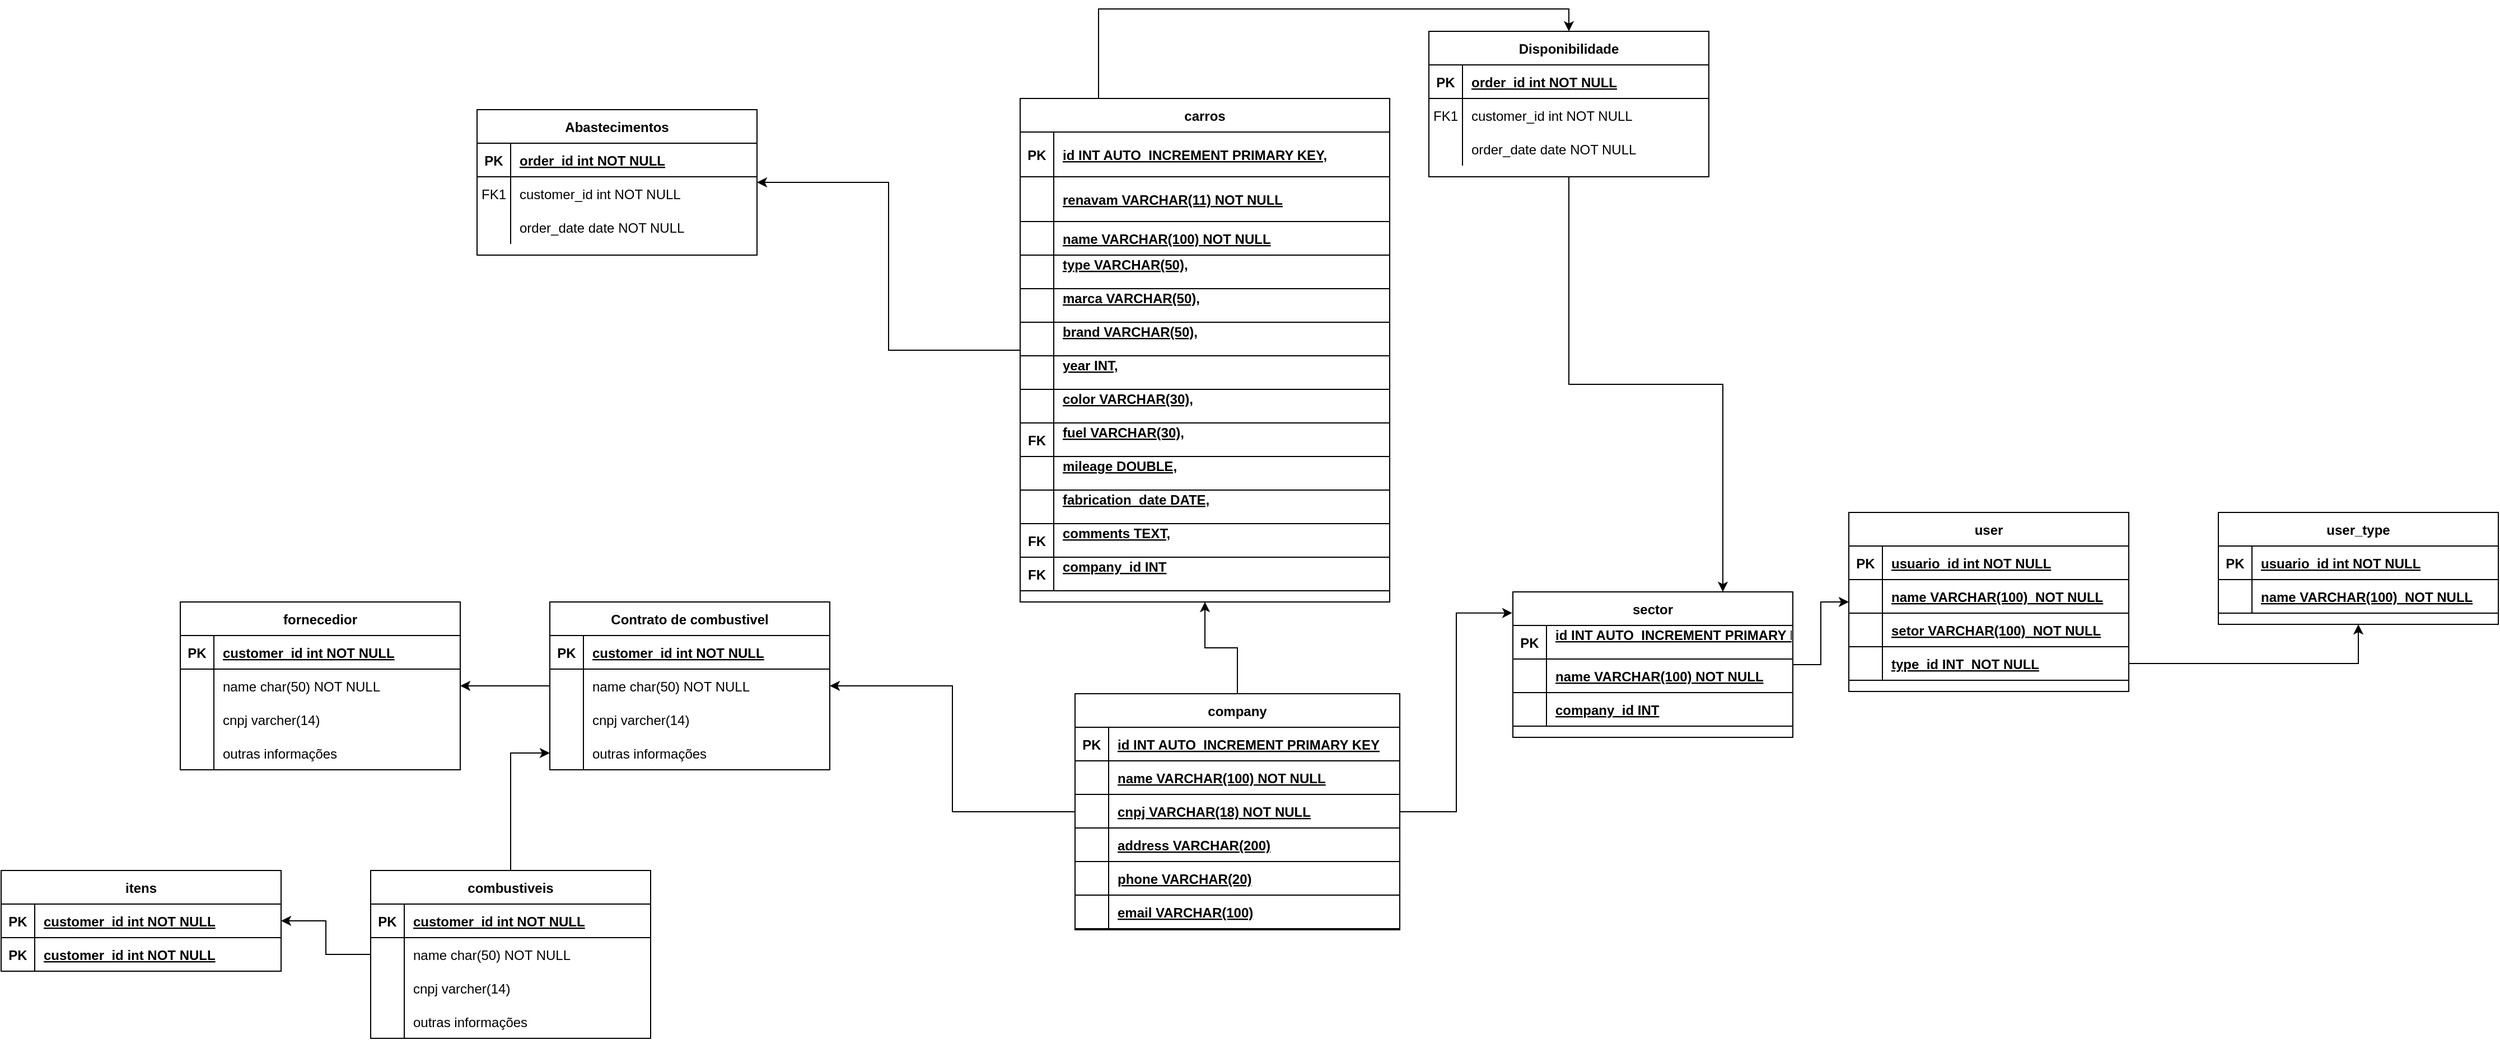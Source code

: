 <mxfile version="21.6.5" type="github">
  <diagram id="R2lEEEUBdFMjLlhIrx00" name="Page-1">
    <mxGraphModel dx="2303" dy="778" grid="1" gridSize="10" guides="1" tooltips="1" connect="1" arrows="1" fold="1" page="1" pageScale="1" pageWidth="850" pageHeight="1100" math="0" shadow="0" extFonts="Permanent Marker^https://fonts.googleapis.com/css?family=Permanent+Marker">
      <root>
        <mxCell id="0" />
        <mxCell id="1" parent="0" />
        <mxCell id="RzGr_x9XdoaApv86v492-11" value="" style="edgeStyle=orthogonalEdgeStyle;rounded=0;orthogonalLoop=1;jettySize=auto;html=1;" edge="1" parent="1" source="C-vyLk0tnHw3VtMMgP7b-2" target="RzGr_x9XdoaApv86v492-1">
          <mxGeometry relative="1" as="geometry" />
        </mxCell>
        <mxCell id="C-vyLk0tnHw3VtMMgP7b-2" value="sector" style="shape=table;startSize=30;container=1;collapsible=1;childLayout=tableLayout;fixedRows=1;rowLines=0;fontStyle=1;align=center;resizeLast=1;" parent="1" vertex="1">
          <mxGeometry x="500" y="551" width="250" height="130" as="geometry" />
        </mxCell>
        <mxCell id="C-vyLk0tnHw3VtMMgP7b-3" value="" style="shape=partialRectangle;collapsible=0;dropTarget=0;pointerEvents=0;fillColor=none;points=[[0,0.5],[1,0.5]];portConstraint=eastwest;top=0;left=0;right=0;bottom=1;" parent="C-vyLk0tnHw3VtMMgP7b-2" vertex="1">
          <mxGeometry y="30" width="250" height="30" as="geometry" />
        </mxCell>
        <mxCell id="C-vyLk0tnHw3VtMMgP7b-4" value="PK" style="shape=partialRectangle;overflow=hidden;connectable=0;fillColor=none;top=0;left=0;bottom=0;right=0;fontStyle=1;" parent="C-vyLk0tnHw3VtMMgP7b-3" vertex="1">
          <mxGeometry width="30" height="30" as="geometry">
            <mxRectangle width="30" height="30" as="alternateBounds" />
          </mxGeometry>
        </mxCell>
        <mxCell id="C-vyLk0tnHw3VtMMgP7b-5" value="id INT AUTO_INCREMENT PRIMARY KEY,&#xa;" style="shape=partialRectangle;overflow=hidden;connectable=0;fillColor=none;top=0;left=0;bottom=0;right=0;align=left;spacingLeft=6;fontStyle=5;" parent="C-vyLk0tnHw3VtMMgP7b-3" vertex="1">
          <mxGeometry x="30" width="220" height="30" as="geometry">
            <mxRectangle width="220" height="30" as="alternateBounds" />
          </mxGeometry>
        </mxCell>
        <mxCell id="RzGr_x9XdoaApv86v492-113" value="" style="shape=partialRectangle;collapsible=0;dropTarget=0;pointerEvents=0;fillColor=none;points=[[0,0.5],[1,0.5]];portConstraint=eastwest;top=0;left=0;right=0;bottom=1;" vertex="1" parent="C-vyLk0tnHw3VtMMgP7b-2">
          <mxGeometry y="60" width="250" height="30" as="geometry" />
        </mxCell>
        <mxCell id="RzGr_x9XdoaApv86v492-114" value="" style="shape=partialRectangle;overflow=hidden;connectable=0;fillColor=none;top=0;left=0;bottom=0;right=0;fontStyle=1;" vertex="1" parent="RzGr_x9XdoaApv86v492-113">
          <mxGeometry width="30" height="30" as="geometry">
            <mxRectangle width="30" height="30" as="alternateBounds" />
          </mxGeometry>
        </mxCell>
        <mxCell id="RzGr_x9XdoaApv86v492-115" value="name VARCHAR(100) NOT NULL" style="shape=partialRectangle;overflow=hidden;connectable=0;fillColor=none;top=0;left=0;bottom=0;right=0;align=left;spacingLeft=6;fontStyle=5;" vertex="1" parent="RzGr_x9XdoaApv86v492-113">
          <mxGeometry x="30" width="220" height="30" as="geometry">
            <mxRectangle width="220" height="30" as="alternateBounds" />
          </mxGeometry>
        </mxCell>
        <mxCell id="RzGr_x9XdoaApv86v492-116" value="" style="shape=partialRectangle;collapsible=0;dropTarget=0;pointerEvents=0;fillColor=none;points=[[0,0.5],[1,0.5]];portConstraint=eastwest;top=0;left=0;right=0;bottom=1;" vertex="1" parent="C-vyLk0tnHw3VtMMgP7b-2">
          <mxGeometry y="90" width="250" height="30" as="geometry" />
        </mxCell>
        <mxCell id="RzGr_x9XdoaApv86v492-117" value="" style="shape=partialRectangle;overflow=hidden;connectable=0;fillColor=none;top=0;left=0;bottom=0;right=0;fontStyle=1;" vertex="1" parent="RzGr_x9XdoaApv86v492-116">
          <mxGeometry width="30" height="30" as="geometry">
            <mxRectangle width="30" height="30" as="alternateBounds" />
          </mxGeometry>
        </mxCell>
        <mxCell id="RzGr_x9XdoaApv86v492-118" value="company_id INT" style="shape=partialRectangle;overflow=hidden;connectable=0;fillColor=none;top=0;left=0;bottom=0;right=0;align=left;spacingLeft=6;fontStyle=5;" vertex="1" parent="RzGr_x9XdoaApv86v492-116">
          <mxGeometry x="30" width="220" height="30" as="geometry">
            <mxRectangle width="220" height="30" as="alternateBounds" />
          </mxGeometry>
        </mxCell>
        <mxCell id="VkAJvDZH0SVFJSqNeJIF-63" value="" style="edgeStyle=orthogonalEdgeStyle;rounded=0;orthogonalLoop=1;jettySize=auto;html=1;" parent="1" source="C-vyLk0tnHw3VtMMgP7b-23" target="VkAJvDZH0SVFJSqNeJIF-50" edge="1">
          <mxGeometry relative="1" as="geometry" />
        </mxCell>
        <mxCell id="VkAJvDZH0SVFJSqNeJIF-64" style="edgeStyle=orthogonalEdgeStyle;rounded=0;orthogonalLoop=1;jettySize=auto;html=1;entryX=-0.002;entryY=0.145;entryDx=0;entryDy=0;entryPerimeter=0;" parent="1" source="C-vyLk0tnHw3VtMMgP7b-23" target="C-vyLk0tnHw3VtMMgP7b-2" edge="1">
          <mxGeometry relative="1" as="geometry" />
        </mxCell>
        <mxCell id="VkAJvDZH0SVFJSqNeJIF-68" style="edgeStyle=orthogonalEdgeStyle;rounded=0;orthogonalLoop=1;jettySize=auto;html=1;entryX=0.5;entryY=1;entryDx=0;entryDy=0;" parent="1" source="C-vyLk0tnHw3VtMMgP7b-23" target="VkAJvDZH0SVFJSqNeJIF-14" edge="1">
          <mxGeometry relative="1" as="geometry" />
        </mxCell>
        <mxCell id="C-vyLk0tnHw3VtMMgP7b-23" value="company" style="shape=table;startSize=30;container=1;collapsible=1;childLayout=tableLayout;fixedRows=1;rowLines=0;fontStyle=1;align=center;resizeLast=1;" parent="1" vertex="1">
          <mxGeometry x="109" y="642" width="290" height="211" as="geometry" />
        </mxCell>
        <mxCell id="C-vyLk0tnHw3VtMMgP7b-24" value="" style="shape=partialRectangle;collapsible=0;dropTarget=0;pointerEvents=0;fillColor=none;points=[[0,0.5],[1,0.5]];portConstraint=eastwest;top=0;left=0;right=0;bottom=1;" parent="C-vyLk0tnHw3VtMMgP7b-23" vertex="1">
          <mxGeometry y="30" width="290" height="30" as="geometry" />
        </mxCell>
        <mxCell id="C-vyLk0tnHw3VtMMgP7b-25" value="PK" style="shape=partialRectangle;overflow=hidden;connectable=0;fillColor=none;top=0;left=0;bottom=0;right=0;fontStyle=1;" parent="C-vyLk0tnHw3VtMMgP7b-24" vertex="1">
          <mxGeometry width="30" height="30" as="geometry">
            <mxRectangle width="30" height="30" as="alternateBounds" />
          </mxGeometry>
        </mxCell>
        <mxCell id="C-vyLk0tnHw3VtMMgP7b-26" value="id INT AUTO_INCREMENT PRIMARY KEY" style="shape=partialRectangle;overflow=hidden;connectable=0;fillColor=none;top=0;left=0;bottom=0;right=0;align=left;spacingLeft=6;fontStyle=5;" parent="C-vyLk0tnHw3VtMMgP7b-24" vertex="1">
          <mxGeometry x="30" width="260" height="30" as="geometry">
            <mxRectangle width="260" height="30" as="alternateBounds" />
          </mxGeometry>
        </mxCell>
        <mxCell id="RzGr_x9XdoaApv86v492-85" value="" style="shape=partialRectangle;collapsible=0;dropTarget=0;pointerEvents=0;fillColor=none;points=[[0,0.5],[1,0.5]];portConstraint=eastwest;top=0;left=0;right=0;bottom=1;" vertex="1" parent="C-vyLk0tnHw3VtMMgP7b-23">
          <mxGeometry y="60" width="290" height="30" as="geometry" />
        </mxCell>
        <mxCell id="RzGr_x9XdoaApv86v492-86" value="" style="shape=partialRectangle;overflow=hidden;connectable=0;fillColor=none;top=0;left=0;bottom=0;right=0;fontStyle=1;" vertex="1" parent="RzGr_x9XdoaApv86v492-85">
          <mxGeometry width="30" height="30" as="geometry">
            <mxRectangle width="30" height="30" as="alternateBounds" />
          </mxGeometry>
        </mxCell>
        <mxCell id="RzGr_x9XdoaApv86v492-87" value="name VARCHAR(100) NOT NULL" style="shape=partialRectangle;overflow=hidden;connectable=0;fillColor=none;top=0;left=0;bottom=0;right=0;align=left;spacingLeft=6;fontStyle=5;" vertex="1" parent="RzGr_x9XdoaApv86v492-85">
          <mxGeometry x="30" width="260" height="30" as="geometry">
            <mxRectangle width="260" height="30" as="alternateBounds" />
          </mxGeometry>
        </mxCell>
        <mxCell id="RzGr_x9XdoaApv86v492-88" value="" style="shape=partialRectangle;collapsible=0;dropTarget=0;pointerEvents=0;fillColor=none;points=[[0,0.5],[1,0.5]];portConstraint=eastwest;top=0;left=0;right=0;bottom=1;" vertex="1" parent="C-vyLk0tnHw3VtMMgP7b-23">
          <mxGeometry y="90" width="290" height="30" as="geometry" />
        </mxCell>
        <mxCell id="RzGr_x9XdoaApv86v492-89" value="" style="shape=partialRectangle;overflow=hidden;connectable=0;fillColor=none;top=0;left=0;bottom=0;right=0;fontStyle=1;" vertex="1" parent="RzGr_x9XdoaApv86v492-88">
          <mxGeometry width="30" height="30" as="geometry">
            <mxRectangle width="30" height="30" as="alternateBounds" />
          </mxGeometry>
        </mxCell>
        <mxCell id="RzGr_x9XdoaApv86v492-90" value="cnpj VARCHAR(18) NOT NULL" style="shape=partialRectangle;overflow=hidden;connectable=0;fillColor=none;top=0;left=0;bottom=0;right=0;align=left;spacingLeft=6;fontStyle=5;" vertex="1" parent="RzGr_x9XdoaApv86v492-88">
          <mxGeometry x="30" width="260" height="30" as="geometry">
            <mxRectangle width="260" height="30" as="alternateBounds" />
          </mxGeometry>
        </mxCell>
        <mxCell id="RzGr_x9XdoaApv86v492-91" value="" style="shape=partialRectangle;collapsible=0;dropTarget=0;pointerEvents=0;fillColor=none;points=[[0,0.5],[1,0.5]];portConstraint=eastwest;top=0;left=0;right=0;bottom=1;" vertex="1" parent="C-vyLk0tnHw3VtMMgP7b-23">
          <mxGeometry y="120" width="290" height="30" as="geometry" />
        </mxCell>
        <mxCell id="RzGr_x9XdoaApv86v492-92" value="" style="shape=partialRectangle;overflow=hidden;connectable=0;fillColor=none;top=0;left=0;bottom=0;right=0;fontStyle=1;" vertex="1" parent="RzGr_x9XdoaApv86v492-91">
          <mxGeometry width="30" height="30" as="geometry">
            <mxRectangle width="30" height="30" as="alternateBounds" />
          </mxGeometry>
        </mxCell>
        <mxCell id="RzGr_x9XdoaApv86v492-93" value="address VARCHAR(200)" style="shape=partialRectangle;overflow=hidden;connectable=0;fillColor=none;top=0;left=0;bottom=0;right=0;align=left;spacingLeft=6;fontStyle=5;" vertex="1" parent="RzGr_x9XdoaApv86v492-91">
          <mxGeometry x="30" width="260" height="30" as="geometry">
            <mxRectangle width="260" height="30" as="alternateBounds" />
          </mxGeometry>
        </mxCell>
        <mxCell id="RzGr_x9XdoaApv86v492-107" value="" style="shape=partialRectangle;collapsible=0;dropTarget=0;pointerEvents=0;fillColor=none;points=[[0,0.5],[1,0.5]];portConstraint=eastwest;top=0;left=0;right=0;bottom=1;" vertex="1" parent="C-vyLk0tnHw3VtMMgP7b-23">
          <mxGeometry y="150" width="290" height="30" as="geometry" />
        </mxCell>
        <mxCell id="RzGr_x9XdoaApv86v492-108" value="" style="shape=partialRectangle;overflow=hidden;connectable=0;fillColor=none;top=0;left=0;bottom=0;right=0;fontStyle=1;" vertex="1" parent="RzGr_x9XdoaApv86v492-107">
          <mxGeometry width="30" height="30" as="geometry">
            <mxRectangle width="30" height="30" as="alternateBounds" />
          </mxGeometry>
        </mxCell>
        <mxCell id="RzGr_x9XdoaApv86v492-109" value="phone VARCHAR(20)" style="shape=partialRectangle;overflow=hidden;connectable=0;fillColor=none;top=0;left=0;bottom=0;right=0;align=left;spacingLeft=6;fontStyle=5;" vertex="1" parent="RzGr_x9XdoaApv86v492-107">
          <mxGeometry x="30" width="260" height="30" as="geometry">
            <mxRectangle width="260" height="30" as="alternateBounds" />
          </mxGeometry>
        </mxCell>
        <mxCell id="RzGr_x9XdoaApv86v492-110" value="" style="shape=partialRectangle;collapsible=0;dropTarget=0;pointerEvents=0;fillColor=none;points=[[0,0.5],[1,0.5]];portConstraint=eastwest;top=0;left=0;right=0;bottom=1;" vertex="1" parent="C-vyLk0tnHw3VtMMgP7b-23">
          <mxGeometry y="180" width="290" height="30" as="geometry" />
        </mxCell>
        <mxCell id="RzGr_x9XdoaApv86v492-111" value="" style="shape=partialRectangle;overflow=hidden;connectable=0;fillColor=none;top=0;left=0;bottom=0;right=0;fontStyle=1;" vertex="1" parent="RzGr_x9XdoaApv86v492-110">
          <mxGeometry width="30" height="30" as="geometry">
            <mxRectangle width="30" height="30" as="alternateBounds" />
          </mxGeometry>
        </mxCell>
        <mxCell id="RzGr_x9XdoaApv86v492-112" value="email VARCHAR(100)" style="shape=partialRectangle;overflow=hidden;connectable=0;fillColor=none;top=0;left=0;bottom=0;right=0;align=left;spacingLeft=6;fontStyle=5;" vertex="1" parent="RzGr_x9XdoaApv86v492-110">
          <mxGeometry x="30" width="260" height="30" as="geometry">
            <mxRectangle width="260" height="30" as="alternateBounds" />
          </mxGeometry>
        </mxCell>
        <mxCell id="VkAJvDZH0SVFJSqNeJIF-49" value="" style="edgeStyle=orthogonalEdgeStyle;rounded=0;orthogonalLoop=1;jettySize=auto;html=1;" parent="1" source="VkAJvDZH0SVFJSqNeJIF-14" target="VkAJvDZH0SVFJSqNeJIF-39" edge="1">
          <mxGeometry relative="1" as="geometry" />
        </mxCell>
        <mxCell id="RzGr_x9XdoaApv86v492-137" style="edgeStyle=orthogonalEdgeStyle;rounded=0;orthogonalLoop=1;jettySize=auto;html=1;entryX=0.5;entryY=0;entryDx=0;entryDy=0;" edge="1" parent="1" source="VkAJvDZH0SVFJSqNeJIF-14" target="VkAJvDZH0SVFJSqNeJIF-24">
          <mxGeometry relative="1" as="geometry">
            <mxPoint x="130" y="110" as="sourcePoint" />
            <mxPoint x="225" y="-110" as="targetPoint" />
            <Array as="points">
              <mxPoint x="130" y="30" />
              <mxPoint x="550" y="30" />
            </Array>
          </mxGeometry>
        </mxCell>
        <mxCell id="VkAJvDZH0SVFJSqNeJIF-14" value="carros" style="shape=table;startSize=30;container=1;collapsible=1;childLayout=tableLayout;fixedRows=1;rowLines=0;fontStyle=1;align=center;resizeLast=1;" parent="1" vertex="1">
          <mxGeometry x="60" y="110" width="330" height="450" as="geometry" />
        </mxCell>
        <mxCell id="VkAJvDZH0SVFJSqNeJIF-15" value="" style="shape=partialRectangle;collapsible=0;dropTarget=0;pointerEvents=0;fillColor=none;points=[[0,0.5],[1,0.5]];portConstraint=eastwest;top=0;left=0;right=0;bottom=1;" parent="VkAJvDZH0SVFJSqNeJIF-14" vertex="1">
          <mxGeometry y="30" width="330" height="40" as="geometry" />
        </mxCell>
        <mxCell id="VkAJvDZH0SVFJSqNeJIF-16" value="PK" style="shape=partialRectangle;overflow=hidden;connectable=0;fillColor=none;top=0;left=0;bottom=0;right=0;fontStyle=1;" parent="VkAJvDZH0SVFJSqNeJIF-15" vertex="1">
          <mxGeometry width="30" height="40" as="geometry">
            <mxRectangle width="30" height="40" as="alternateBounds" />
          </mxGeometry>
        </mxCell>
        <mxCell id="VkAJvDZH0SVFJSqNeJIF-17" value="id INT AUTO_INCREMENT PRIMARY KEY," style="shape=partialRectangle;overflow=hidden;connectable=0;fillColor=none;top=0;left=0;bottom=0;right=0;align=left;spacingLeft=6;fontStyle=5;" parent="VkAJvDZH0SVFJSqNeJIF-15" vertex="1">
          <mxGeometry x="30" width="300" height="40" as="geometry">
            <mxRectangle width="300" height="40" as="alternateBounds" />
          </mxGeometry>
        </mxCell>
        <mxCell id="RzGr_x9XdoaApv86v492-22" value="" style="shape=partialRectangle;collapsible=0;dropTarget=0;pointerEvents=0;fillColor=none;points=[[0,0.5],[1,0.5]];portConstraint=eastwest;top=0;left=0;right=0;bottom=1;" vertex="1" parent="VkAJvDZH0SVFJSqNeJIF-14">
          <mxGeometry y="70" width="330" height="40" as="geometry" />
        </mxCell>
        <mxCell id="RzGr_x9XdoaApv86v492-23" value="" style="shape=partialRectangle;overflow=hidden;connectable=0;fillColor=none;top=0;left=0;bottom=0;right=0;fontStyle=1;" vertex="1" parent="RzGr_x9XdoaApv86v492-22">
          <mxGeometry width="30" height="40" as="geometry">
            <mxRectangle width="30" height="40" as="alternateBounds" />
          </mxGeometry>
        </mxCell>
        <mxCell id="RzGr_x9XdoaApv86v492-24" value="renavam VARCHAR(11) NOT NULL" style="shape=partialRectangle;overflow=hidden;connectable=0;fillColor=none;top=0;left=0;bottom=0;right=0;align=left;spacingLeft=6;fontStyle=5;" vertex="1" parent="RzGr_x9XdoaApv86v492-22">
          <mxGeometry x="30" width="300" height="40" as="geometry">
            <mxRectangle width="300" height="40" as="alternateBounds" />
          </mxGeometry>
        </mxCell>
        <mxCell id="RzGr_x9XdoaApv86v492-25" value="" style="shape=partialRectangle;collapsible=0;dropTarget=0;pointerEvents=0;fillColor=none;points=[[0,0.5],[1,0.5]];portConstraint=eastwest;top=0;left=0;right=0;bottom=1;" vertex="1" parent="VkAJvDZH0SVFJSqNeJIF-14">
          <mxGeometry y="110" width="330" height="30" as="geometry" />
        </mxCell>
        <mxCell id="RzGr_x9XdoaApv86v492-26" value="" style="shape=partialRectangle;overflow=hidden;connectable=0;fillColor=none;top=0;left=0;bottom=0;right=0;fontStyle=1;" vertex="1" parent="RzGr_x9XdoaApv86v492-25">
          <mxGeometry width="30" height="30" as="geometry">
            <mxRectangle width="30" height="30" as="alternateBounds" />
          </mxGeometry>
        </mxCell>
        <mxCell id="RzGr_x9XdoaApv86v492-27" value="name VARCHAR(100) NOT NULL" style="shape=partialRectangle;overflow=hidden;connectable=0;fillColor=none;top=0;left=0;bottom=0;right=0;align=left;spacingLeft=6;fontStyle=5;" vertex="1" parent="RzGr_x9XdoaApv86v492-25">
          <mxGeometry x="30" width="300" height="30" as="geometry">
            <mxRectangle width="300" height="30" as="alternateBounds" />
          </mxGeometry>
        </mxCell>
        <mxCell id="RzGr_x9XdoaApv86v492-28" value="" style="shape=partialRectangle;collapsible=0;dropTarget=0;pointerEvents=0;fillColor=none;points=[[0,0.5],[1,0.5]];portConstraint=eastwest;top=0;left=0;right=0;bottom=1;" vertex="1" parent="VkAJvDZH0SVFJSqNeJIF-14">
          <mxGeometry y="140" width="330" height="30" as="geometry" />
        </mxCell>
        <mxCell id="RzGr_x9XdoaApv86v492-29" value="" style="shape=partialRectangle;overflow=hidden;connectable=0;fillColor=none;top=0;left=0;bottom=0;right=0;fontStyle=1;" vertex="1" parent="RzGr_x9XdoaApv86v492-28">
          <mxGeometry width="30" height="30" as="geometry">
            <mxRectangle width="30" height="30" as="alternateBounds" />
          </mxGeometry>
        </mxCell>
        <mxCell id="RzGr_x9XdoaApv86v492-30" value="type VARCHAR(50),&#xa;" style="shape=partialRectangle;overflow=hidden;connectable=0;fillColor=none;top=0;left=0;bottom=0;right=0;align=left;spacingLeft=6;fontStyle=5;" vertex="1" parent="RzGr_x9XdoaApv86v492-28">
          <mxGeometry x="30" width="300" height="30" as="geometry">
            <mxRectangle width="300" height="30" as="alternateBounds" />
          </mxGeometry>
        </mxCell>
        <mxCell id="RzGr_x9XdoaApv86v492-31" value="" style="shape=partialRectangle;collapsible=0;dropTarget=0;pointerEvents=0;fillColor=none;points=[[0,0.5],[1,0.5]];portConstraint=eastwest;top=0;left=0;right=0;bottom=1;" vertex="1" parent="VkAJvDZH0SVFJSqNeJIF-14">
          <mxGeometry y="170" width="330" height="30" as="geometry" />
        </mxCell>
        <mxCell id="RzGr_x9XdoaApv86v492-32" value="" style="shape=partialRectangle;overflow=hidden;connectable=0;fillColor=none;top=0;left=0;bottom=0;right=0;fontStyle=1;" vertex="1" parent="RzGr_x9XdoaApv86v492-31">
          <mxGeometry width="30" height="30" as="geometry">
            <mxRectangle width="30" height="30" as="alternateBounds" />
          </mxGeometry>
        </mxCell>
        <mxCell id="RzGr_x9XdoaApv86v492-33" value="marca VARCHAR(50),&#xa;" style="shape=partialRectangle;overflow=hidden;connectable=0;fillColor=none;top=0;left=0;bottom=0;right=0;align=left;spacingLeft=6;fontStyle=5;" vertex="1" parent="RzGr_x9XdoaApv86v492-31">
          <mxGeometry x="30" width="300" height="30" as="geometry">
            <mxRectangle width="300" height="30" as="alternateBounds" />
          </mxGeometry>
        </mxCell>
        <mxCell id="RzGr_x9XdoaApv86v492-34" value="" style="shape=partialRectangle;collapsible=0;dropTarget=0;pointerEvents=0;fillColor=none;points=[[0,0.5],[1,0.5]];portConstraint=eastwest;top=0;left=0;right=0;bottom=1;" vertex="1" parent="VkAJvDZH0SVFJSqNeJIF-14">
          <mxGeometry y="200" width="330" height="30" as="geometry" />
        </mxCell>
        <mxCell id="RzGr_x9XdoaApv86v492-35" value="" style="shape=partialRectangle;overflow=hidden;connectable=0;fillColor=none;top=0;left=0;bottom=0;right=0;fontStyle=1;" vertex="1" parent="RzGr_x9XdoaApv86v492-34">
          <mxGeometry width="30" height="30" as="geometry">
            <mxRectangle width="30" height="30" as="alternateBounds" />
          </mxGeometry>
        </mxCell>
        <mxCell id="RzGr_x9XdoaApv86v492-36" value="brand VARCHAR(50),&#xa;" style="shape=partialRectangle;overflow=hidden;connectable=0;fillColor=none;top=0;left=0;bottom=0;right=0;align=left;spacingLeft=6;fontStyle=5;" vertex="1" parent="RzGr_x9XdoaApv86v492-34">
          <mxGeometry x="30" width="300" height="30" as="geometry">
            <mxRectangle width="300" height="30" as="alternateBounds" />
          </mxGeometry>
        </mxCell>
        <mxCell id="RzGr_x9XdoaApv86v492-37" value="" style="shape=partialRectangle;collapsible=0;dropTarget=0;pointerEvents=0;fillColor=none;points=[[0,0.5],[1,0.5]];portConstraint=eastwest;top=0;left=0;right=0;bottom=1;" vertex="1" parent="VkAJvDZH0SVFJSqNeJIF-14">
          <mxGeometry y="230" width="330" height="30" as="geometry" />
        </mxCell>
        <mxCell id="RzGr_x9XdoaApv86v492-38" value="" style="shape=partialRectangle;overflow=hidden;connectable=0;fillColor=none;top=0;left=0;bottom=0;right=0;fontStyle=1;" vertex="1" parent="RzGr_x9XdoaApv86v492-37">
          <mxGeometry width="30" height="30" as="geometry">
            <mxRectangle width="30" height="30" as="alternateBounds" />
          </mxGeometry>
        </mxCell>
        <mxCell id="RzGr_x9XdoaApv86v492-39" value="year INT,&#xa;" style="shape=partialRectangle;overflow=hidden;connectable=0;fillColor=none;top=0;left=0;bottom=0;right=0;align=left;spacingLeft=6;fontStyle=5;" vertex="1" parent="RzGr_x9XdoaApv86v492-37">
          <mxGeometry x="30" width="300" height="30" as="geometry">
            <mxRectangle width="300" height="30" as="alternateBounds" />
          </mxGeometry>
        </mxCell>
        <mxCell id="RzGr_x9XdoaApv86v492-40" value="" style="shape=partialRectangle;collapsible=0;dropTarget=0;pointerEvents=0;fillColor=none;points=[[0,0.5],[1,0.5]];portConstraint=eastwest;top=0;left=0;right=0;bottom=1;" vertex="1" parent="VkAJvDZH0SVFJSqNeJIF-14">
          <mxGeometry y="260" width="330" height="30" as="geometry" />
        </mxCell>
        <mxCell id="RzGr_x9XdoaApv86v492-41" value="" style="shape=partialRectangle;overflow=hidden;connectable=0;fillColor=none;top=0;left=0;bottom=0;right=0;fontStyle=1;" vertex="1" parent="RzGr_x9XdoaApv86v492-40">
          <mxGeometry width="30" height="30" as="geometry">
            <mxRectangle width="30" height="30" as="alternateBounds" />
          </mxGeometry>
        </mxCell>
        <mxCell id="RzGr_x9XdoaApv86v492-42" value="color VARCHAR(30),&#xa;" style="shape=partialRectangle;overflow=hidden;connectable=0;fillColor=none;top=0;left=0;bottom=0;right=0;align=left;spacingLeft=6;fontStyle=5;" vertex="1" parent="RzGr_x9XdoaApv86v492-40">
          <mxGeometry x="30" width="300" height="30" as="geometry">
            <mxRectangle width="300" height="30" as="alternateBounds" />
          </mxGeometry>
        </mxCell>
        <mxCell id="RzGr_x9XdoaApv86v492-43" value="" style="shape=partialRectangle;collapsible=0;dropTarget=0;pointerEvents=0;fillColor=none;points=[[0,0.5],[1,0.5]];portConstraint=eastwest;top=0;left=0;right=0;bottom=1;" vertex="1" parent="VkAJvDZH0SVFJSqNeJIF-14">
          <mxGeometry y="290" width="330" height="30" as="geometry" />
        </mxCell>
        <mxCell id="RzGr_x9XdoaApv86v492-44" value="FK" style="shape=partialRectangle;overflow=hidden;connectable=0;fillColor=none;top=0;left=0;bottom=0;right=0;fontStyle=1;" vertex="1" parent="RzGr_x9XdoaApv86v492-43">
          <mxGeometry width="30" height="30" as="geometry">
            <mxRectangle width="30" height="30" as="alternateBounds" />
          </mxGeometry>
        </mxCell>
        <mxCell id="RzGr_x9XdoaApv86v492-45" value="fuel VARCHAR(30),&#xa;" style="shape=partialRectangle;overflow=hidden;connectable=0;fillColor=none;top=0;left=0;bottom=0;right=0;align=left;spacingLeft=6;fontStyle=5;" vertex="1" parent="RzGr_x9XdoaApv86v492-43">
          <mxGeometry x="30" width="300" height="30" as="geometry">
            <mxRectangle width="300" height="30" as="alternateBounds" />
          </mxGeometry>
        </mxCell>
        <mxCell id="RzGr_x9XdoaApv86v492-46" value="" style="shape=partialRectangle;collapsible=0;dropTarget=0;pointerEvents=0;fillColor=none;points=[[0,0.5],[1,0.5]];portConstraint=eastwest;top=0;left=0;right=0;bottom=1;" vertex="1" parent="VkAJvDZH0SVFJSqNeJIF-14">
          <mxGeometry y="320" width="330" height="30" as="geometry" />
        </mxCell>
        <mxCell id="RzGr_x9XdoaApv86v492-47" value="" style="shape=partialRectangle;overflow=hidden;connectable=0;fillColor=none;top=0;left=0;bottom=0;right=0;fontStyle=1;" vertex="1" parent="RzGr_x9XdoaApv86v492-46">
          <mxGeometry width="30" height="30" as="geometry">
            <mxRectangle width="30" height="30" as="alternateBounds" />
          </mxGeometry>
        </mxCell>
        <mxCell id="RzGr_x9XdoaApv86v492-48" value="mileage DOUBLE,&#xa;" style="shape=partialRectangle;overflow=hidden;connectable=0;fillColor=none;top=0;left=0;bottom=0;right=0;align=left;spacingLeft=6;fontStyle=5;" vertex="1" parent="RzGr_x9XdoaApv86v492-46">
          <mxGeometry x="30" width="300" height="30" as="geometry">
            <mxRectangle width="300" height="30" as="alternateBounds" />
          </mxGeometry>
        </mxCell>
        <mxCell id="RzGr_x9XdoaApv86v492-49" value="" style="shape=partialRectangle;collapsible=0;dropTarget=0;pointerEvents=0;fillColor=none;points=[[0,0.5],[1,0.5]];portConstraint=eastwest;top=0;left=0;right=0;bottom=1;" vertex="1" parent="VkAJvDZH0SVFJSqNeJIF-14">
          <mxGeometry y="350" width="330" height="30" as="geometry" />
        </mxCell>
        <mxCell id="RzGr_x9XdoaApv86v492-50" value="" style="shape=partialRectangle;overflow=hidden;connectable=0;fillColor=none;top=0;left=0;bottom=0;right=0;fontStyle=1;" vertex="1" parent="RzGr_x9XdoaApv86v492-49">
          <mxGeometry width="30" height="30" as="geometry">
            <mxRectangle width="30" height="30" as="alternateBounds" />
          </mxGeometry>
        </mxCell>
        <mxCell id="RzGr_x9XdoaApv86v492-51" value="fabrication_date DATE,&#xa;" style="shape=partialRectangle;overflow=hidden;connectable=0;fillColor=none;top=0;left=0;bottom=0;right=0;align=left;spacingLeft=6;fontStyle=5;" vertex="1" parent="RzGr_x9XdoaApv86v492-49">
          <mxGeometry x="30" width="300" height="30" as="geometry">
            <mxRectangle width="300" height="30" as="alternateBounds" />
          </mxGeometry>
        </mxCell>
        <mxCell id="RzGr_x9XdoaApv86v492-52" value="" style="shape=partialRectangle;collapsible=0;dropTarget=0;pointerEvents=0;fillColor=none;points=[[0,0.5],[1,0.5]];portConstraint=eastwest;top=0;left=0;right=0;bottom=1;" vertex="1" parent="VkAJvDZH0SVFJSqNeJIF-14">
          <mxGeometry y="380" width="330" height="30" as="geometry" />
        </mxCell>
        <mxCell id="RzGr_x9XdoaApv86v492-53" value="FK" style="shape=partialRectangle;overflow=hidden;connectable=0;fillColor=none;top=0;left=0;bottom=0;right=0;fontStyle=1;" vertex="1" parent="RzGr_x9XdoaApv86v492-52">
          <mxGeometry width="30" height="30" as="geometry">
            <mxRectangle width="30" height="30" as="alternateBounds" />
          </mxGeometry>
        </mxCell>
        <mxCell id="RzGr_x9XdoaApv86v492-54" value="comments TEXT,&#xa;" style="shape=partialRectangle;overflow=hidden;connectable=0;fillColor=none;top=0;left=0;bottom=0;right=0;align=left;spacingLeft=6;fontStyle=5;" vertex="1" parent="RzGr_x9XdoaApv86v492-52">
          <mxGeometry x="30" width="300" height="30" as="geometry">
            <mxRectangle width="300" height="30" as="alternateBounds" />
          </mxGeometry>
        </mxCell>
        <mxCell id="RzGr_x9XdoaApv86v492-55" value="" style="shape=partialRectangle;collapsible=0;dropTarget=0;pointerEvents=0;fillColor=none;points=[[0,0.5],[1,0.5]];portConstraint=eastwest;top=0;left=0;right=0;bottom=1;" vertex="1" parent="VkAJvDZH0SVFJSqNeJIF-14">
          <mxGeometry y="410" width="330" height="30" as="geometry" />
        </mxCell>
        <mxCell id="RzGr_x9XdoaApv86v492-56" value="FK" style="shape=partialRectangle;overflow=hidden;connectable=0;fillColor=none;top=0;left=0;bottom=0;right=0;fontStyle=1;" vertex="1" parent="RzGr_x9XdoaApv86v492-55">
          <mxGeometry width="30" height="30" as="geometry">
            <mxRectangle width="30" height="30" as="alternateBounds" />
          </mxGeometry>
        </mxCell>
        <mxCell id="RzGr_x9XdoaApv86v492-57" value="company_id INT&#xa;" style="shape=partialRectangle;overflow=hidden;connectable=0;fillColor=none;top=0;left=0;bottom=0;right=0;align=left;spacingLeft=6;fontStyle=5;" vertex="1" parent="RzGr_x9XdoaApv86v492-55">
          <mxGeometry x="30" width="300" height="30" as="geometry">
            <mxRectangle width="300" height="30" as="alternateBounds" />
          </mxGeometry>
        </mxCell>
        <mxCell id="RzGr_x9XdoaApv86v492-138" style="edgeStyle=orthogonalEdgeStyle;rounded=0;orthogonalLoop=1;jettySize=auto;html=1;entryX=0.75;entryY=0;entryDx=0;entryDy=0;" edge="1" parent="1" source="VkAJvDZH0SVFJSqNeJIF-24" target="C-vyLk0tnHw3VtMMgP7b-2">
          <mxGeometry relative="1" as="geometry" />
        </mxCell>
        <mxCell id="VkAJvDZH0SVFJSqNeJIF-24" value="Disponibilidade" style="shape=table;startSize=30;container=1;collapsible=1;childLayout=tableLayout;fixedRows=1;rowLines=0;fontStyle=1;align=center;resizeLast=1;" parent="1" vertex="1">
          <mxGeometry x="425" y="50" width="250" height="130" as="geometry" />
        </mxCell>
        <mxCell id="VkAJvDZH0SVFJSqNeJIF-25" value="" style="shape=partialRectangle;collapsible=0;dropTarget=0;pointerEvents=0;fillColor=none;points=[[0,0.5],[1,0.5]];portConstraint=eastwest;top=0;left=0;right=0;bottom=1;" parent="VkAJvDZH0SVFJSqNeJIF-24" vertex="1">
          <mxGeometry y="30" width="250" height="30" as="geometry" />
        </mxCell>
        <mxCell id="VkAJvDZH0SVFJSqNeJIF-26" value="PK" style="shape=partialRectangle;overflow=hidden;connectable=0;fillColor=none;top=0;left=0;bottom=0;right=0;fontStyle=1;" parent="VkAJvDZH0SVFJSqNeJIF-25" vertex="1">
          <mxGeometry width="30" height="30" as="geometry">
            <mxRectangle width="30" height="30" as="alternateBounds" />
          </mxGeometry>
        </mxCell>
        <mxCell id="VkAJvDZH0SVFJSqNeJIF-27" value="order_id int NOT NULL " style="shape=partialRectangle;overflow=hidden;connectable=0;fillColor=none;top=0;left=0;bottom=0;right=0;align=left;spacingLeft=6;fontStyle=5;" parent="VkAJvDZH0SVFJSqNeJIF-25" vertex="1">
          <mxGeometry x="30" width="220" height="30" as="geometry">
            <mxRectangle width="220" height="30" as="alternateBounds" />
          </mxGeometry>
        </mxCell>
        <mxCell id="VkAJvDZH0SVFJSqNeJIF-28" value="" style="shape=partialRectangle;collapsible=0;dropTarget=0;pointerEvents=0;fillColor=none;points=[[0,0.5],[1,0.5]];portConstraint=eastwest;top=0;left=0;right=0;bottom=0;" parent="VkAJvDZH0SVFJSqNeJIF-24" vertex="1">
          <mxGeometry y="60" width="250" height="30" as="geometry" />
        </mxCell>
        <mxCell id="VkAJvDZH0SVFJSqNeJIF-29" value="FK1" style="shape=partialRectangle;overflow=hidden;connectable=0;fillColor=none;top=0;left=0;bottom=0;right=0;" parent="VkAJvDZH0SVFJSqNeJIF-28" vertex="1">
          <mxGeometry width="30" height="30" as="geometry">
            <mxRectangle width="30" height="30" as="alternateBounds" />
          </mxGeometry>
        </mxCell>
        <mxCell id="VkAJvDZH0SVFJSqNeJIF-30" value="customer_id int NOT NULL" style="shape=partialRectangle;overflow=hidden;connectable=0;fillColor=none;top=0;left=0;bottom=0;right=0;align=left;spacingLeft=6;" parent="VkAJvDZH0SVFJSqNeJIF-28" vertex="1">
          <mxGeometry x="30" width="220" height="30" as="geometry">
            <mxRectangle width="220" height="30" as="alternateBounds" />
          </mxGeometry>
        </mxCell>
        <mxCell id="VkAJvDZH0SVFJSqNeJIF-31" value="" style="shape=partialRectangle;collapsible=0;dropTarget=0;pointerEvents=0;fillColor=none;points=[[0,0.5],[1,0.5]];portConstraint=eastwest;top=0;left=0;right=0;bottom=0;" parent="VkAJvDZH0SVFJSqNeJIF-24" vertex="1">
          <mxGeometry y="90" width="250" height="30" as="geometry" />
        </mxCell>
        <mxCell id="VkAJvDZH0SVFJSqNeJIF-32" value="" style="shape=partialRectangle;overflow=hidden;connectable=0;fillColor=none;top=0;left=0;bottom=0;right=0;" parent="VkAJvDZH0SVFJSqNeJIF-31" vertex="1">
          <mxGeometry width="30" height="30" as="geometry">
            <mxRectangle width="30" height="30" as="alternateBounds" />
          </mxGeometry>
        </mxCell>
        <mxCell id="VkAJvDZH0SVFJSqNeJIF-33" value="order_date date NOT NULL" style="shape=partialRectangle;overflow=hidden;connectable=0;fillColor=none;top=0;left=0;bottom=0;right=0;align=left;spacingLeft=6;" parent="VkAJvDZH0SVFJSqNeJIF-31" vertex="1">
          <mxGeometry x="30" width="220" height="30" as="geometry">
            <mxRectangle width="220" height="30" as="alternateBounds" />
          </mxGeometry>
        </mxCell>
        <mxCell id="VkAJvDZH0SVFJSqNeJIF-39" value="Abastecimentos" style="shape=table;startSize=30;container=1;collapsible=1;childLayout=tableLayout;fixedRows=1;rowLines=0;fontStyle=1;align=center;resizeLast=1;" parent="1" vertex="1">
          <mxGeometry x="-425" y="120" width="250" height="130" as="geometry" />
        </mxCell>
        <mxCell id="VkAJvDZH0SVFJSqNeJIF-40" value="" style="shape=partialRectangle;collapsible=0;dropTarget=0;pointerEvents=0;fillColor=none;points=[[0,0.5],[1,0.5]];portConstraint=eastwest;top=0;left=0;right=0;bottom=1;" parent="VkAJvDZH0SVFJSqNeJIF-39" vertex="1">
          <mxGeometry y="30" width="250" height="30" as="geometry" />
        </mxCell>
        <mxCell id="VkAJvDZH0SVFJSqNeJIF-41" value="PK" style="shape=partialRectangle;overflow=hidden;connectable=0;fillColor=none;top=0;left=0;bottom=0;right=0;fontStyle=1;" parent="VkAJvDZH0SVFJSqNeJIF-40" vertex="1">
          <mxGeometry width="30" height="30" as="geometry">
            <mxRectangle width="30" height="30" as="alternateBounds" />
          </mxGeometry>
        </mxCell>
        <mxCell id="VkAJvDZH0SVFJSqNeJIF-42" value="order_id int NOT NULL " style="shape=partialRectangle;overflow=hidden;connectable=0;fillColor=none;top=0;left=0;bottom=0;right=0;align=left;spacingLeft=6;fontStyle=5;" parent="VkAJvDZH0SVFJSqNeJIF-40" vertex="1">
          <mxGeometry x="30" width="220" height="30" as="geometry">
            <mxRectangle width="220" height="30" as="alternateBounds" />
          </mxGeometry>
        </mxCell>
        <mxCell id="VkAJvDZH0SVFJSqNeJIF-43" value="" style="shape=partialRectangle;collapsible=0;dropTarget=0;pointerEvents=0;fillColor=none;points=[[0,0.5],[1,0.5]];portConstraint=eastwest;top=0;left=0;right=0;bottom=0;" parent="VkAJvDZH0SVFJSqNeJIF-39" vertex="1">
          <mxGeometry y="60" width="250" height="30" as="geometry" />
        </mxCell>
        <mxCell id="VkAJvDZH0SVFJSqNeJIF-44" value="FK1" style="shape=partialRectangle;overflow=hidden;connectable=0;fillColor=none;top=0;left=0;bottom=0;right=0;" parent="VkAJvDZH0SVFJSqNeJIF-43" vertex="1">
          <mxGeometry width="30" height="30" as="geometry">
            <mxRectangle width="30" height="30" as="alternateBounds" />
          </mxGeometry>
        </mxCell>
        <mxCell id="VkAJvDZH0SVFJSqNeJIF-45" value="customer_id int NOT NULL" style="shape=partialRectangle;overflow=hidden;connectable=0;fillColor=none;top=0;left=0;bottom=0;right=0;align=left;spacingLeft=6;" parent="VkAJvDZH0SVFJSqNeJIF-43" vertex="1">
          <mxGeometry x="30" width="220" height="30" as="geometry">
            <mxRectangle width="220" height="30" as="alternateBounds" />
          </mxGeometry>
        </mxCell>
        <mxCell id="VkAJvDZH0SVFJSqNeJIF-46" value="" style="shape=partialRectangle;collapsible=0;dropTarget=0;pointerEvents=0;fillColor=none;points=[[0,0.5],[1,0.5]];portConstraint=eastwest;top=0;left=0;right=0;bottom=0;" parent="VkAJvDZH0SVFJSqNeJIF-39" vertex="1">
          <mxGeometry y="90" width="250" height="30" as="geometry" />
        </mxCell>
        <mxCell id="VkAJvDZH0SVFJSqNeJIF-47" value="" style="shape=partialRectangle;overflow=hidden;connectable=0;fillColor=none;top=0;left=0;bottom=0;right=0;" parent="VkAJvDZH0SVFJSqNeJIF-46" vertex="1">
          <mxGeometry width="30" height="30" as="geometry">
            <mxRectangle width="30" height="30" as="alternateBounds" />
          </mxGeometry>
        </mxCell>
        <mxCell id="VkAJvDZH0SVFJSqNeJIF-48" value="order_date date NOT NULL" style="shape=partialRectangle;overflow=hidden;connectable=0;fillColor=none;top=0;left=0;bottom=0;right=0;align=left;spacingLeft=6;" parent="VkAJvDZH0SVFJSqNeJIF-46" vertex="1">
          <mxGeometry x="30" width="220" height="30" as="geometry">
            <mxRectangle width="220" height="30" as="alternateBounds" />
          </mxGeometry>
        </mxCell>
        <mxCell id="VkAJvDZH0SVFJSqNeJIF-82" value="" style="edgeStyle=orthogonalEdgeStyle;rounded=0;orthogonalLoop=1;jettySize=auto;html=1;" parent="1" source="VkAJvDZH0SVFJSqNeJIF-50" target="VkAJvDZH0SVFJSqNeJIF-69" edge="1">
          <mxGeometry relative="1" as="geometry" />
        </mxCell>
        <mxCell id="VkAJvDZH0SVFJSqNeJIF-50" value="Contrato de combustivel" style="shape=table;startSize=30;container=1;collapsible=1;childLayout=tableLayout;fixedRows=1;rowLines=0;fontStyle=1;align=center;resizeLast=1;" parent="1" vertex="1">
          <mxGeometry x="-360" y="560" width="250" height="150" as="geometry" />
        </mxCell>
        <mxCell id="VkAJvDZH0SVFJSqNeJIF-51" value="" style="shape=partialRectangle;collapsible=0;dropTarget=0;pointerEvents=0;fillColor=none;points=[[0,0.5],[1,0.5]];portConstraint=eastwest;top=0;left=0;right=0;bottom=1;" parent="VkAJvDZH0SVFJSqNeJIF-50" vertex="1">
          <mxGeometry y="30" width="250" height="30" as="geometry" />
        </mxCell>
        <mxCell id="VkAJvDZH0SVFJSqNeJIF-52" value="PK" style="shape=partialRectangle;overflow=hidden;connectable=0;fillColor=none;top=0;left=0;bottom=0;right=0;fontStyle=1;" parent="VkAJvDZH0SVFJSqNeJIF-51" vertex="1">
          <mxGeometry width="30" height="30" as="geometry">
            <mxRectangle width="30" height="30" as="alternateBounds" />
          </mxGeometry>
        </mxCell>
        <mxCell id="VkAJvDZH0SVFJSqNeJIF-53" value="customer_id int NOT NULL " style="shape=partialRectangle;overflow=hidden;connectable=0;fillColor=none;top=0;left=0;bottom=0;right=0;align=left;spacingLeft=6;fontStyle=5;" parent="VkAJvDZH0SVFJSqNeJIF-51" vertex="1">
          <mxGeometry x="30" width="220" height="30" as="geometry">
            <mxRectangle width="220" height="30" as="alternateBounds" />
          </mxGeometry>
        </mxCell>
        <mxCell id="VkAJvDZH0SVFJSqNeJIF-54" value="" style="shape=partialRectangle;collapsible=0;dropTarget=0;pointerEvents=0;fillColor=none;points=[[0,0.5],[1,0.5]];portConstraint=eastwest;top=0;left=0;right=0;bottom=0;" parent="VkAJvDZH0SVFJSqNeJIF-50" vertex="1">
          <mxGeometry y="60" width="250" height="30" as="geometry" />
        </mxCell>
        <mxCell id="VkAJvDZH0SVFJSqNeJIF-55" value="" style="shape=partialRectangle;overflow=hidden;connectable=0;fillColor=none;top=0;left=0;bottom=0;right=0;" parent="VkAJvDZH0SVFJSqNeJIF-54" vertex="1">
          <mxGeometry width="30" height="30" as="geometry">
            <mxRectangle width="30" height="30" as="alternateBounds" />
          </mxGeometry>
        </mxCell>
        <mxCell id="VkAJvDZH0SVFJSqNeJIF-56" value="name char(50) NOT NULL" style="shape=partialRectangle;overflow=hidden;connectable=0;fillColor=none;top=0;left=0;bottom=0;right=0;align=left;spacingLeft=6;" parent="VkAJvDZH0SVFJSqNeJIF-54" vertex="1">
          <mxGeometry x="30" width="220" height="30" as="geometry">
            <mxRectangle width="220" height="30" as="alternateBounds" />
          </mxGeometry>
        </mxCell>
        <mxCell id="VkAJvDZH0SVFJSqNeJIF-57" value="" style="shape=partialRectangle;collapsible=0;dropTarget=0;pointerEvents=0;fillColor=none;points=[[0,0.5],[1,0.5]];portConstraint=eastwest;top=0;left=0;right=0;bottom=0;" parent="VkAJvDZH0SVFJSqNeJIF-50" vertex="1">
          <mxGeometry y="90" width="250" height="30" as="geometry" />
        </mxCell>
        <mxCell id="VkAJvDZH0SVFJSqNeJIF-58" value="" style="shape=partialRectangle;overflow=hidden;connectable=0;fillColor=none;top=0;left=0;bottom=0;right=0;" parent="VkAJvDZH0SVFJSqNeJIF-57" vertex="1">
          <mxGeometry width="30" height="30" as="geometry">
            <mxRectangle width="30" height="30" as="alternateBounds" />
          </mxGeometry>
        </mxCell>
        <mxCell id="VkAJvDZH0SVFJSqNeJIF-59" value="cnpj varcher(14)" style="shape=partialRectangle;overflow=hidden;connectable=0;fillColor=none;top=0;left=0;bottom=0;right=0;align=left;spacingLeft=6;" parent="VkAJvDZH0SVFJSqNeJIF-57" vertex="1">
          <mxGeometry x="30" width="220" height="30" as="geometry">
            <mxRectangle width="220" height="30" as="alternateBounds" />
          </mxGeometry>
        </mxCell>
        <mxCell id="VkAJvDZH0SVFJSqNeJIF-60" value="" style="shape=partialRectangle;collapsible=0;dropTarget=0;pointerEvents=0;fillColor=none;points=[[0,0.5],[1,0.5]];portConstraint=eastwest;top=0;left=0;right=0;bottom=0;" parent="VkAJvDZH0SVFJSqNeJIF-50" vertex="1">
          <mxGeometry y="120" width="250" height="30" as="geometry" />
        </mxCell>
        <mxCell id="VkAJvDZH0SVFJSqNeJIF-61" value="" style="shape=partialRectangle;overflow=hidden;connectable=0;fillColor=none;top=0;left=0;bottom=0;right=0;" parent="VkAJvDZH0SVFJSqNeJIF-60" vertex="1">
          <mxGeometry width="30" height="30" as="geometry">
            <mxRectangle width="30" height="30" as="alternateBounds" />
          </mxGeometry>
        </mxCell>
        <mxCell id="VkAJvDZH0SVFJSqNeJIF-62" value="outras informações" style="shape=partialRectangle;overflow=hidden;connectable=0;fillColor=none;top=0;left=0;bottom=0;right=0;align=left;spacingLeft=6;" parent="VkAJvDZH0SVFJSqNeJIF-60" vertex="1">
          <mxGeometry x="30" width="220" height="30" as="geometry">
            <mxRectangle width="220" height="30" as="alternateBounds" />
          </mxGeometry>
        </mxCell>
        <mxCell id="VkAJvDZH0SVFJSqNeJIF-69" value="fornecedior" style="shape=table;startSize=30;container=1;collapsible=1;childLayout=tableLayout;fixedRows=1;rowLines=0;fontStyle=1;align=center;resizeLast=1;" parent="1" vertex="1">
          <mxGeometry x="-690" y="560" width="250" height="150" as="geometry" />
        </mxCell>
        <mxCell id="VkAJvDZH0SVFJSqNeJIF-70" value="" style="shape=partialRectangle;collapsible=0;dropTarget=0;pointerEvents=0;fillColor=none;points=[[0,0.5],[1,0.5]];portConstraint=eastwest;top=0;left=0;right=0;bottom=1;" parent="VkAJvDZH0SVFJSqNeJIF-69" vertex="1">
          <mxGeometry y="30" width="250" height="30" as="geometry" />
        </mxCell>
        <mxCell id="VkAJvDZH0SVFJSqNeJIF-71" value="PK" style="shape=partialRectangle;overflow=hidden;connectable=0;fillColor=none;top=0;left=0;bottom=0;right=0;fontStyle=1;" parent="VkAJvDZH0SVFJSqNeJIF-70" vertex="1">
          <mxGeometry width="30" height="30" as="geometry">
            <mxRectangle width="30" height="30" as="alternateBounds" />
          </mxGeometry>
        </mxCell>
        <mxCell id="VkAJvDZH0SVFJSqNeJIF-72" value="customer_id int NOT NULL " style="shape=partialRectangle;overflow=hidden;connectable=0;fillColor=none;top=0;left=0;bottom=0;right=0;align=left;spacingLeft=6;fontStyle=5;" parent="VkAJvDZH0SVFJSqNeJIF-70" vertex="1">
          <mxGeometry x="30" width="220" height="30" as="geometry">
            <mxRectangle width="220" height="30" as="alternateBounds" />
          </mxGeometry>
        </mxCell>
        <mxCell id="VkAJvDZH0SVFJSqNeJIF-73" value="" style="shape=partialRectangle;collapsible=0;dropTarget=0;pointerEvents=0;fillColor=none;points=[[0,0.5],[1,0.5]];portConstraint=eastwest;top=0;left=0;right=0;bottom=0;" parent="VkAJvDZH0SVFJSqNeJIF-69" vertex="1">
          <mxGeometry y="60" width="250" height="30" as="geometry" />
        </mxCell>
        <mxCell id="VkAJvDZH0SVFJSqNeJIF-74" value="" style="shape=partialRectangle;overflow=hidden;connectable=0;fillColor=none;top=0;left=0;bottom=0;right=0;" parent="VkAJvDZH0SVFJSqNeJIF-73" vertex="1">
          <mxGeometry width="30" height="30" as="geometry">
            <mxRectangle width="30" height="30" as="alternateBounds" />
          </mxGeometry>
        </mxCell>
        <mxCell id="VkAJvDZH0SVFJSqNeJIF-75" value="name char(50) NOT NULL" style="shape=partialRectangle;overflow=hidden;connectable=0;fillColor=none;top=0;left=0;bottom=0;right=0;align=left;spacingLeft=6;" parent="VkAJvDZH0SVFJSqNeJIF-73" vertex="1">
          <mxGeometry x="30" width="220" height="30" as="geometry">
            <mxRectangle width="220" height="30" as="alternateBounds" />
          </mxGeometry>
        </mxCell>
        <mxCell id="VkAJvDZH0SVFJSqNeJIF-76" value="" style="shape=partialRectangle;collapsible=0;dropTarget=0;pointerEvents=0;fillColor=none;points=[[0,0.5],[1,0.5]];portConstraint=eastwest;top=0;left=0;right=0;bottom=0;" parent="VkAJvDZH0SVFJSqNeJIF-69" vertex="1">
          <mxGeometry y="90" width="250" height="30" as="geometry" />
        </mxCell>
        <mxCell id="VkAJvDZH0SVFJSqNeJIF-77" value="" style="shape=partialRectangle;overflow=hidden;connectable=0;fillColor=none;top=0;left=0;bottom=0;right=0;" parent="VkAJvDZH0SVFJSqNeJIF-76" vertex="1">
          <mxGeometry width="30" height="30" as="geometry">
            <mxRectangle width="30" height="30" as="alternateBounds" />
          </mxGeometry>
        </mxCell>
        <mxCell id="VkAJvDZH0SVFJSqNeJIF-78" value="cnpj varcher(14)" style="shape=partialRectangle;overflow=hidden;connectable=0;fillColor=none;top=0;left=0;bottom=0;right=0;align=left;spacingLeft=6;" parent="VkAJvDZH0SVFJSqNeJIF-76" vertex="1">
          <mxGeometry x="30" width="220" height="30" as="geometry">
            <mxRectangle width="220" height="30" as="alternateBounds" />
          </mxGeometry>
        </mxCell>
        <mxCell id="VkAJvDZH0SVFJSqNeJIF-79" value="" style="shape=partialRectangle;collapsible=0;dropTarget=0;pointerEvents=0;fillColor=none;points=[[0,0.5],[1,0.5]];portConstraint=eastwest;top=0;left=0;right=0;bottom=0;" parent="VkAJvDZH0SVFJSqNeJIF-69" vertex="1">
          <mxGeometry y="120" width="250" height="30" as="geometry" />
        </mxCell>
        <mxCell id="VkAJvDZH0SVFJSqNeJIF-80" value="" style="shape=partialRectangle;overflow=hidden;connectable=0;fillColor=none;top=0;left=0;bottom=0;right=0;" parent="VkAJvDZH0SVFJSqNeJIF-79" vertex="1">
          <mxGeometry width="30" height="30" as="geometry">
            <mxRectangle width="30" height="30" as="alternateBounds" />
          </mxGeometry>
        </mxCell>
        <mxCell id="VkAJvDZH0SVFJSqNeJIF-81" value="outras informações" style="shape=partialRectangle;overflow=hidden;connectable=0;fillColor=none;top=0;left=0;bottom=0;right=0;align=left;spacingLeft=6;" parent="VkAJvDZH0SVFJSqNeJIF-79" vertex="1">
          <mxGeometry x="30" width="220" height="30" as="geometry">
            <mxRectangle width="220" height="30" as="alternateBounds" />
          </mxGeometry>
        </mxCell>
        <mxCell id="at9Qk6l3SMyvjSL0_tPK-29" value="" style="edgeStyle=orthogonalEdgeStyle;rounded=0;orthogonalLoop=1;jettySize=auto;html=1;" parent="1" source="at9Qk6l3SMyvjSL0_tPK-1" target="at9Qk6l3SMyvjSL0_tPK-16" edge="1">
          <mxGeometry relative="1" as="geometry" />
        </mxCell>
        <mxCell id="at9Qk6l3SMyvjSL0_tPK-30" style="edgeStyle=orthogonalEdgeStyle;rounded=0;orthogonalLoop=1;jettySize=auto;html=1;" parent="1" source="at9Qk6l3SMyvjSL0_tPK-1" target="VkAJvDZH0SVFJSqNeJIF-60" edge="1">
          <mxGeometry relative="1" as="geometry" />
        </mxCell>
        <mxCell id="at9Qk6l3SMyvjSL0_tPK-1" value="combustiveis" style="shape=table;startSize=30;container=1;collapsible=1;childLayout=tableLayout;fixedRows=1;rowLines=0;fontStyle=1;align=center;resizeLast=1;" parent="1" vertex="1">
          <mxGeometry x="-520" y="800" width="250" height="150" as="geometry" />
        </mxCell>
        <mxCell id="at9Qk6l3SMyvjSL0_tPK-2" value="" style="shape=partialRectangle;collapsible=0;dropTarget=0;pointerEvents=0;fillColor=none;points=[[0,0.5],[1,0.5]];portConstraint=eastwest;top=0;left=0;right=0;bottom=1;" parent="at9Qk6l3SMyvjSL0_tPK-1" vertex="1">
          <mxGeometry y="30" width="250" height="30" as="geometry" />
        </mxCell>
        <mxCell id="at9Qk6l3SMyvjSL0_tPK-3" value="PK" style="shape=partialRectangle;overflow=hidden;connectable=0;fillColor=none;top=0;left=0;bottom=0;right=0;fontStyle=1;" parent="at9Qk6l3SMyvjSL0_tPK-2" vertex="1">
          <mxGeometry width="30" height="30" as="geometry">
            <mxRectangle width="30" height="30" as="alternateBounds" />
          </mxGeometry>
        </mxCell>
        <mxCell id="at9Qk6l3SMyvjSL0_tPK-4" value="customer_id int NOT NULL " style="shape=partialRectangle;overflow=hidden;connectable=0;fillColor=none;top=0;left=0;bottom=0;right=0;align=left;spacingLeft=6;fontStyle=5;" parent="at9Qk6l3SMyvjSL0_tPK-2" vertex="1">
          <mxGeometry x="30" width="220" height="30" as="geometry">
            <mxRectangle width="220" height="30" as="alternateBounds" />
          </mxGeometry>
        </mxCell>
        <mxCell id="at9Qk6l3SMyvjSL0_tPK-5" value="" style="shape=partialRectangle;collapsible=0;dropTarget=0;pointerEvents=0;fillColor=none;points=[[0,0.5],[1,0.5]];portConstraint=eastwest;top=0;left=0;right=0;bottom=0;" parent="at9Qk6l3SMyvjSL0_tPK-1" vertex="1">
          <mxGeometry y="60" width="250" height="30" as="geometry" />
        </mxCell>
        <mxCell id="at9Qk6l3SMyvjSL0_tPK-6" value="" style="shape=partialRectangle;overflow=hidden;connectable=0;fillColor=none;top=0;left=0;bottom=0;right=0;" parent="at9Qk6l3SMyvjSL0_tPK-5" vertex="1">
          <mxGeometry width="30" height="30" as="geometry">
            <mxRectangle width="30" height="30" as="alternateBounds" />
          </mxGeometry>
        </mxCell>
        <mxCell id="at9Qk6l3SMyvjSL0_tPK-7" value="name char(50) NOT NULL" style="shape=partialRectangle;overflow=hidden;connectable=0;fillColor=none;top=0;left=0;bottom=0;right=0;align=left;spacingLeft=6;" parent="at9Qk6l3SMyvjSL0_tPK-5" vertex="1">
          <mxGeometry x="30" width="220" height="30" as="geometry">
            <mxRectangle width="220" height="30" as="alternateBounds" />
          </mxGeometry>
        </mxCell>
        <mxCell id="at9Qk6l3SMyvjSL0_tPK-8" value="" style="shape=partialRectangle;collapsible=0;dropTarget=0;pointerEvents=0;fillColor=none;points=[[0,0.5],[1,0.5]];portConstraint=eastwest;top=0;left=0;right=0;bottom=0;" parent="at9Qk6l3SMyvjSL0_tPK-1" vertex="1">
          <mxGeometry y="90" width="250" height="30" as="geometry" />
        </mxCell>
        <mxCell id="at9Qk6l3SMyvjSL0_tPK-9" value="" style="shape=partialRectangle;overflow=hidden;connectable=0;fillColor=none;top=0;left=0;bottom=0;right=0;" parent="at9Qk6l3SMyvjSL0_tPK-8" vertex="1">
          <mxGeometry width="30" height="30" as="geometry">
            <mxRectangle width="30" height="30" as="alternateBounds" />
          </mxGeometry>
        </mxCell>
        <mxCell id="at9Qk6l3SMyvjSL0_tPK-10" value="cnpj varcher(14)" style="shape=partialRectangle;overflow=hidden;connectable=0;fillColor=none;top=0;left=0;bottom=0;right=0;align=left;spacingLeft=6;" parent="at9Qk6l3SMyvjSL0_tPK-8" vertex="1">
          <mxGeometry x="30" width="220" height="30" as="geometry">
            <mxRectangle width="220" height="30" as="alternateBounds" />
          </mxGeometry>
        </mxCell>
        <mxCell id="at9Qk6l3SMyvjSL0_tPK-11" value="" style="shape=partialRectangle;collapsible=0;dropTarget=0;pointerEvents=0;fillColor=none;points=[[0,0.5],[1,0.5]];portConstraint=eastwest;top=0;left=0;right=0;bottom=0;" parent="at9Qk6l3SMyvjSL0_tPK-1" vertex="1">
          <mxGeometry y="120" width="250" height="30" as="geometry" />
        </mxCell>
        <mxCell id="at9Qk6l3SMyvjSL0_tPK-12" value="" style="shape=partialRectangle;overflow=hidden;connectable=0;fillColor=none;top=0;left=0;bottom=0;right=0;" parent="at9Qk6l3SMyvjSL0_tPK-11" vertex="1">
          <mxGeometry width="30" height="30" as="geometry">
            <mxRectangle width="30" height="30" as="alternateBounds" />
          </mxGeometry>
        </mxCell>
        <mxCell id="at9Qk6l3SMyvjSL0_tPK-13" value="outras informações" style="shape=partialRectangle;overflow=hidden;connectable=0;fillColor=none;top=0;left=0;bottom=0;right=0;align=left;spacingLeft=6;" parent="at9Qk6l3SMyvjSL0_tPK-11" vertex="1">
          <mxGeometry x="30" width="220" height="30" as="geometry">
            <mxRectangle width="220" height="30" as="alternateBounds" />
          </mxGeometry>
        </mxCell>
        <mxCell id="at9Qk6l3SMyvjSL0_tPK-16" value="itens" style="shape=table;startSize=30;container=1;collapsible=1;childLayout=tableLayout;fixedRows=1;rowLines=0;fontStyle=1;align=center;resizeLast=1;" parent="1" vertex="1">
          <mxGeometry x="-850" y="800" width="250" height="90" as="geometry" />
        </mxCell>
        <mxCell id="at9Qk6l3SMyvjSL0_tPK-17" value="" style="shape=partialRectangle;collapsible=0;dropTarget=0;pointerEvents=0;fillColor=none;points=[[0,0.5],[1,0.5]];portConstraint=eastwest;top=0;left=0;right=0;bottom=1;" parent="at9Qk6l3SMyvjSL0_tPK-16" vertex="1">
          <mxGeometry y="30" width="250" height="30" as="geometry" />
        </mxCell>
        <mxCell id="at9Qk6l3SMyvjSL0_tPK-18" value="PK" style="shape=partialRectangle;overflow=hidden;connectable=0;fillColor=none;top=0;left=0;bottom=0;right=0;fontStyle=1;" parent="at9Qk6l3SMyvjSL0_tPK-17" vertex="1">
          <mxGeometry width="30" height="30" as="geometry">
            <mxRectangle width="30" height="30" as="alternateBounds" />
          </mxGeometry>
        </mxCell>
        <mxCell id="at9Qk6l3SMyvjSL0_tPK-19" value="customer_id int NOT NULL " style="shape=partialRectangle;overflow=hidden;connectable=0;fillColor=none;top=0;left=0;bottom=0;right=0;align=left;spacingLeft=6;fontStyle=5;" parent="at9Qk6l3SMyvjSL0_tPK-17" vertex="1">
          <mxGeometry x="30" width="220" height="30" as="geometry">
            <mxRectangle width="220" height="30" as="alternateBounds" />
          </mxGeometry>
        </mxCell>
        <mxCell id="at9Qk6l3SMyvjSL0_tPK-34" value="" style="shape=partialRectangle;collapsible=0;dropTarget=0;pointerEvents=0;fillColor=none;points=[[0,0.5],[1,0.5]];portConstraint=eastwest;top=0;left=0;right=0;bottom=1;" parent="at9Qk6l3SMyvjSL0_tPK-16" vertex="1">
          <mxGeometry y="60" width="250" height="30" as="geometry" />
        </mxCell>
        <mxCell id="at9Qk6l3SMyvjSL0_tPK-35" value="PK" style="shape=partialRectangle;overflow=hidden;connectable=0;fillColor=none;top=0;left=0;bottom=0;right=0;fontStyle=1;" parent="at9Qk6l3SMyvjSL0_tPK-34" vertex="1">
          <mxGeometry width="30" height="30" as="geometry">
            <mxRectangle width="30" height="30" as="alternateBounds" />
          </mxGeometry>
        </mxCell>
        <mxCell id="at9Qk6l3SMyvjSL0_tPK-36" value="customer_id int NOT NULL " style="shape=partialRectangle;overflow=hidden;connectable=0;fillColor=none;top=0;left=0;bottom=0;right=0;align=left;spacingLeft=6;fontStyle=5;" parent="at9Qk6l3SMyvjSL0_tPK-34" vertex="1">
          <mxGeometry x="30" width="220" height="30" as="geometry">
            <mxRectangle width="220" height="30" as="alternateBounds" />
          </mxGeometry>
        </mxCell>
        <mxCell id="RzGr_x9XdoaApv86v492-1" value="user" style="shape=table;startSize=30;container=1;collapsible=1;childLayout=tableLayout;fixedRows=1;rowLines=0;fontStyle=1;align=center;resizeLast=1;" vertex="1" parent="1">
          <mxGeometry x="800" y="480" width="250" height="160" as="geometry" />
        </mxCell>
        <mxCell id="RzGr_x9XdoaApv86v492-2" value="" style="shape=partialRectangle;collapsible=0;dropTarget=0;pointerEvents=0;fillColor=none;points=[[0,0.5],[1,0.5]];portConstraint=eastwest;top=0;left=0;right=0;bottom=1;" vertex="1" parent="RzGr_x9XdoaApv86v492-1">
          <mxGeometry y="30" width="250" height="30" as="geometry" />
        </mxCell>
        <mxCell id="RzGr_x9XdoaApv86v492-3" value="PK" style="shape=partialRectangle;overflow=hidden;connectable=0;fillColor=none;top=0;left=0;bottom=0;right=0;fontStyle=1;" vertex="1" parent="RzGr_x9XdoaApv86v492-2">
          <mxGeometry width="30" height="30" as="geometry">
            <mxRectangle width="30" height="30" as="alternateBounds" />
          </mxGeometry>
        </mxCell>
        <mxCell id="RzGr_x9XdoaApv86v492-4" value="usuario_id int NOT NULL " style="shape=partialRectangle;overflow=hidden;connectable=0;fillColor=none;top=0;left=0;bottom=0;right=0;align=left;spacingLeft=6;fontStyle=5;" vertex="1" parent="RzGr_x9XdoaApv86v492-2">
          <mxGeometry x="30" width="220" height="30" as="geometry">
            <mxRectangle width="220" height="30" as="alternateBounds" />
          </mxGeometry>
        </mxCell>
        <mxCell id="RzGr_x9XdoaApv86v492-16" value="" style="shape=partialRectangle;collapsible=0;dropTarget=0;pointerEvents=0;fillColor=none;points=[[0,0.5],[1,0.5]];portConstraint=eastwest;top=0;left=0;right=0;bottom=1;" vertex="1" parent="RzGr_x9XdoaApv86v492-1">
          <mxGeometry y="60" width="250" height="30" as="geometry" />
        </mxCell>
        <mxCell id="RzGr_x9XdoaApv86v492-17" value="" style="shape=partialRectangle;overflow=hidden;connectable=0;fillColor=none;top=0;left=0;bottom=0;right=0;fontStyle=1;" vertex="1" parent="RzGr_x9XdoaApv86v492-16">
          <mxGeometry width="30" height="30" as="geometry">
            <mxRectangle width="30" height="30" as="alternateBounds" />
          </mxGeometry>
        </mxCell>
        <mxCell id="RzGr_x9XdoaApv86v492-18" value="name VARCHAR(100)  NOT NULL" style="shape=partialRectangle;overflow=hidden;connectable=0;fillColor=none;top=0;left=0;bottom=0;right=0;align=left;spacingLeft=6;fontStyle=5;" vertex="1" parent="RzGr_x9XdoaApv86v492-16">
          <mxGeometry x="30" width="220" height="30" as="geometry">
            <mxRectangle width="220" height="30" as="alternateBounds" />
          </mxGeometry>
        </mxCell>
        <mxCell id="RzGr_x9XdoaApv86v492-19" value="" style="shape=partialRectangle;collapsible=0;dropTarget=0;pointerEvents=0;fillColor=none;points=[[0,0.5],[1,0.5]];portConstraint=eastwest;top=0;left=0;right=0;bottom=1;" vertex="1" parent="RzGr_x9XdoaApv86v492-1">
          <mxGeometry y="90" width="250" height="30" as="geometry" />
        </mxCell>
        <mxCell id="RzGr_x9XdoaApv86v492-20" value="" style="shape=partialRectangle;overflow=hidden;connectable=0;fillColor=none;top=0;left=0;bottom=0;right=0;fontStyle=1;" vertex="1" parent="RzGr_x9XdoaApv86v492-19">
          <mxGeometry width="30" height="30" as="geometry">
            <mxRectangle width="30" height="30" as="alternateBounds" />
          </mxGeometry>
        </mxCell>
        <mxCell id="RzGr_x9XdoaApv86v492-21" value="setor VARCHAR(100)  NOT NULL" style="shape=partialRectangle;overflow=hidden;connectable=0;fillColor=none;top=0;left=0;bottom=0;right=0;align=left;spacingLeft=6;fontStyle=5;" vertex="1" parent="RzGr_x9XdoaApv86v492-19">
          <mxGeometry x="30" width="220" height="30" as="geometry">
            <mxRectangle width="220" height="30" as="alternateBounds" />
          </mxGeometry>
        </mxCell>
        <mxCell id="RzGr_x9XdoaApv86v492-119" value="" style="shape=partialRectangle;collapsible=0;dropTarget=0;pointerEvents=0;fillColor=none;points=[[0,0.5],[1,0.5]];portConstraint=eastwest;top=0;left=0;right=0;bottom=1;" vertex="1" parent="RzGr_x9XdoaApv86v492-1">
          <mxGeometry y="120" width="250" height="30" as="geometry" />
        </mxCell>
        <mxCell id="RzGr_x9XdoaApv86v492-120" value="" style="shape=partialRectangle;overflow=hidden;connectable=0;fillColor=none;top=0;left=0;bottom=0;right=0;fontStyle=1;" vertex="1" parent="RzGr_x9XdoaApv86v492-119">
          <mxGeometry width="30" height="30" as="geometry">
            <mxRectangle width="30" height="30" as="alternateBounds" />
          </mxGeometry>
        </mxCell>
        <mxCell id="RzGr_x9XdoaApv86v492-121" value="type_id INT  NOT NULL" style="shape=partialRectangle;overflow=hidden;connectable=0;fillColor=none;top=0;left=0;bottom=0;right=0;align=left;spacingLeft=6;fontStyle=5;" vertex="1" parent="RzGr_x9XdoaApv86v492-119">
          <mxGeometry x="30" width="220" height="30" as="geometry">
            <mxRectangle width="220" height="30" as="alternateBounds" />
          </mxGeometry>
        </mxCell>
        <mxCell id="RzGr_x9XdoaApv86v492-122" value="user_type" style="shape=table;startSize=30;container=1;collapsible=1;childLayout=tableLayout;fixedRows=1;rowLines=0;fontStyle=1;align=center;resizeLast=1;" vertex="1" parent="1">
          <mxGeometry x="1130" y="480" width="250" height="100" as="geometry" />
        </mxCell>
        <mxCell id="RzGr_x9XdoaApv86v492-123" value="" style="shape=partialRectangle;collapsible=0;dropTarget=0;pointerEvents=0;fillColor=none;points=[[0,0.5],[1,0.5]];portConstraint=eastwest;top=0;left=0;right=0;bottom=1;" vertex="1" parent="RzGr_x9XdoaApv86v492-122">
          <mxGeometry y="30" width="250" height="30" as="geometry" />
        </mxCell>
        <mxCell id="RzGr_x9XdoaApv86v492-124" value="PK" style="shape=partialRectangle;overflow=hidden;connectable=0;fillColor=none;top=0;left=0;bottom=0;right=0;fontStyle=1;" vertex="1" parent="RzGr_x9XdoaApv86v492-123">
          <mxGeometry width="30" height="30" as="geometry">
            <mxRectangle width="30" height="30" as="alternateBounds" />
          </mxGeometry>
        </mxCell>
        <mxCell id="RzGr_x9XdoaApv86v492-125" value="usuario_id int NOT NULL " style="shape=partialRectangle;overflow=hidden;connectable=0;fillColor=none;top=0;left=0;bottom=0;right=0;align=left;spacingLeft=6;fontStyle=5;" vertex="1" parent="RzGr_x9XdoaApv86v492-123">
          <mxGeometry x="30" width="220" height="30" as="geometry">
            <mxRectangle width="220" height="30" as="alternateBounds" />
          </mxGeometry>
        </mxCell>
        <mxCell id="RzGr_x9XdoaApv86v492-126" value="" style="shape=partialRectangle;collapsible=0;dropTarget=0;pointerEvents=0;fillColor=none;points=[[0,0.5],[1,0.5]];portConstraint=eastwest;top=0;left=0;right=0;bottom=1;" vertex="1" parent="RzGr_x9XdoaApv86v492-122">
          <mxGeometry y="60" width="250" height="30" as="geometry" />
        </mxCell>
        <mxCell id="RzGr_x9XdoaApv86v492-127" value="" style="shape=partialRectangle;overflow=hidden;connectable=0;fillColor=none;top=0;left=0;bottom=0;right=0;fontStyle=1;" vertex="1" parent="RzGr_x9XdoaApv86v492-126">
          <mxGeometry width="30" height="30" as="geometry">
            <mxRectangle width="30" height="30" as="alternateBounds" />
          </mxGeometry>
        </mxCell>
        <mxCell id="RzGr_x9XdoaApv86v492-128" value="name VARCHAR(100)  NOT NULL" style="shape=partialRectangle;overflow=hidden;connectable=0;fillColor=none;top=0;left=0;bottom=0;right=0;align=left;spacingLeft=6;fontStyle=5;" vertex="1" parent="RzGr_x9XdoaApv86v492-126">
          <mxGeometry x="30" width="220" height="30" as="geometry">
            <mxRectangle width="220" height="30" as="alternateBounds" />
          </mxGeometry>
        </mxCell>
        <mxCell id="RzGr_x9XdoaApv86v492-136" style="edgeStyle=orthogonalEdgeStyle;rounded=0;orthogonalLoop=1;jettySize=auto;html=1;" edge="1" parent="1" source="RzGr_x9XdoaApv86v492-119" target="RzGr_x9XdoaApv86v492-122">
          <mxGeometry relative="1" as="geometry" />
        </mxCell>
      </root>
    </mxGraphModel>
  </diagram>
</mxfile>
